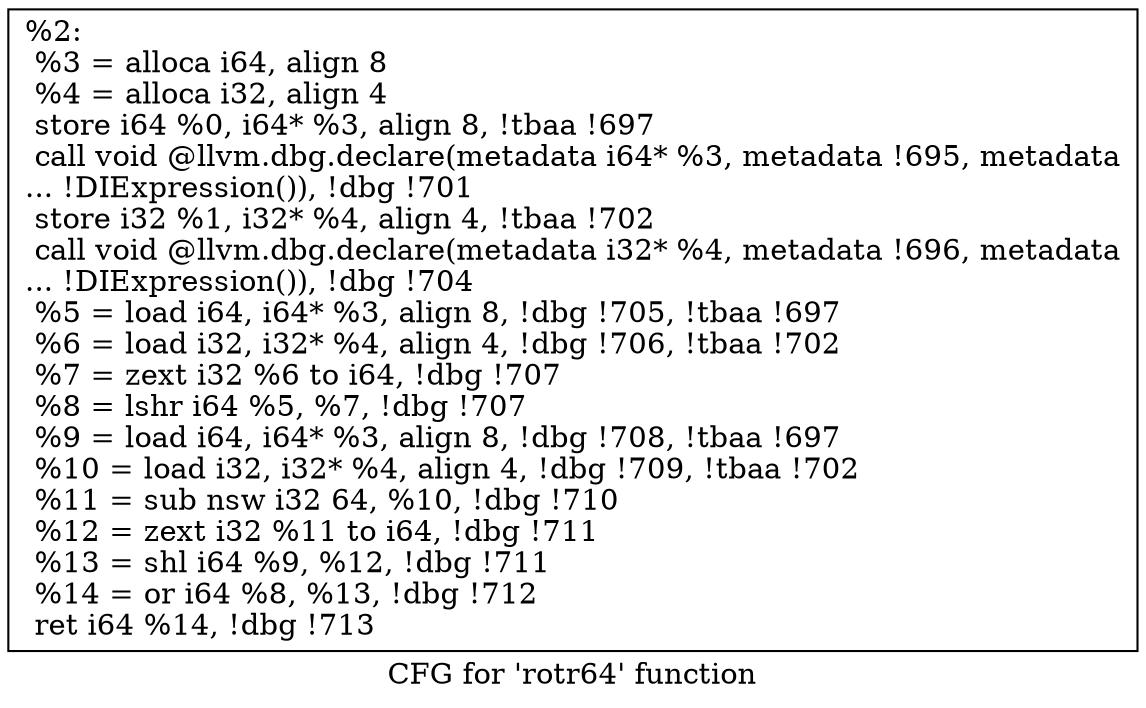 digraph "CFG for 'rotr64' function" {
	label="CFG for 'rotr64' function";

	Node0x25f00b0 [shape=record,label="{%2:\l  %3 = alloca i64, align 8\l  %4 = alloca i32, align 4\l  store i64 %0, i64* %3, align 8, !tbaa !697\l  call void @llvm.dbg.declare(metadata i64* %3, metadata !695, metadata\l... !DIExpression()), !dbg !701\l  store i32 %1, i32* %4, align 4, !tbaa !702\l  call void @llvm.dbg.declare(metadata i32* %4, metadata !696, metadata\l... !DIExpression()), !dbg !704\l  %5 = load i64, i64* %3, align 8, !dbg !705, !tbaa !697\l  %6 = load i32, i32* %4, align 4, !dbg !706, !tbaa !702\l  %7 = zext i32 %6 to i64, !dbg !707\l  %8 = lshr i64 %5, %7, !dbg !707\l  %9 = load i64, i64* %3, align 8, !dbg !708, !tbaa !697\l  %10 = load i32, i32* %4, align 4, !dbg !709, !tbaa !702\l  %11 = sub nsw i32 64, %10, !dbg !710\l  %12 = zext i32 %11 to i64, !dbg !711\l  %13 = shl i64 %9, %12, !dbg !711\l  %14 = or i64 %8, %13, !dbg !712\l  ret i64 %14, !dbg !713\l}"];
}
